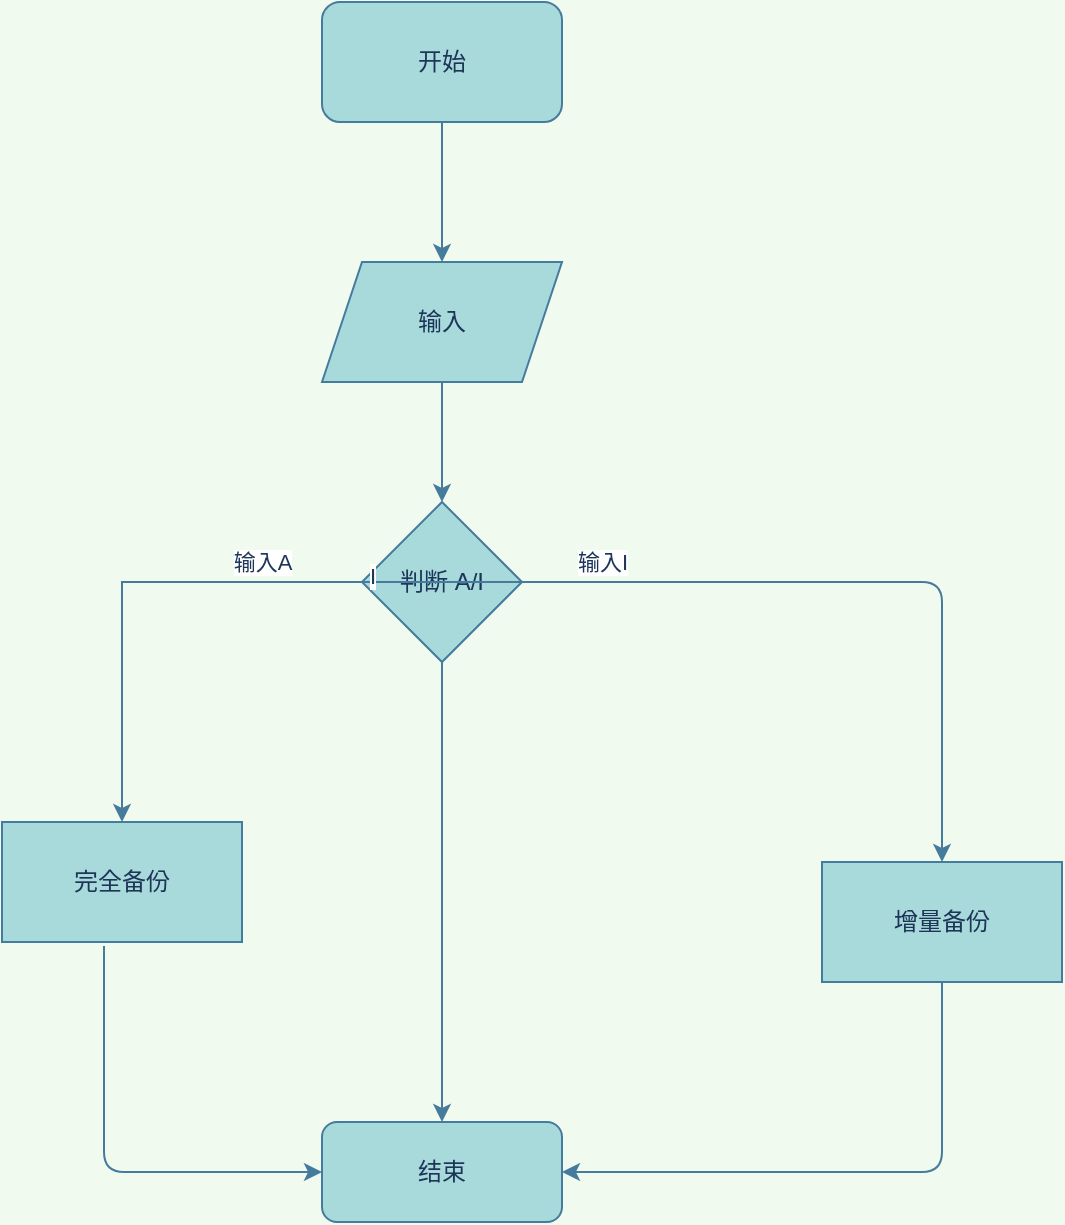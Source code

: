 <mxfile version="13.5.7" type="device"><diagram id="NDZjG3706rbUYQhc5TDf" name="Page-1"><mxGraphModel dx="1422" dy="822" grid="1" gridSize="10" guides="1" tooltips="1" connect="1" arrows="1" fold="1" page="1" pageScale="1" pageWidth="827" pageHeight="1169" background="#F1FAEE" math="0" shadow="0"><root><mxCell id="0"/><mxCell id="1" parent="0"/><mxCell id="t3R7jkDnnGibak_0f-d1-15" value="" style="edgeStyle=orthogonalEdgeStyle;rounded=0;orthogonalLoop=1;jettySize=auto;html=1;labelBackgroundColor=#F1FAEE;strokeColor=#457B9D;fontColor=#1D3557;" edge="1" parent="1" source="t3R7jkDnnGibak_0f-d1-1" target="t3R7jkDnnGibak_0f-d1-3"><mxGeometry relative="1" as="geometry"/></mxCell><mxCell id="t3R7jkDnnGibak_0f-d1-1" value="开始" style="rounded=1;whiteSpace=wrap;html=1;fillColor=#A8DADC;strokeColor=#457B9D;fontColor=#1D3557;" vertex="1" parent="1"><mxGeometry x="190" y="50" width="120" height="60" as="geometry"/></mxCell><mxCell id="t3R7jkDnnGibak_0f-d1-16" value="" style="edgeStyle=orthogonalEdgeStyle;rounded=0;orthogonalLoop=1;jettySize=auto;html=1;labelBackgroundColor=#F1FAEE;strokeColor=#457B9D;fontColor=#1D3557;" edge="1" parent="1" source="t3R7jkDnnGibak_0f-d1-3" target="t3R7jkDnnGibak_0f-d1-5"><mxGeometry relative="1" as="geometry"/></mxCell><mxCell id="t3R7jkDnnGibak_0f-d1-3" value="输入" style="shape=parallelogram;perimeter=parallelogramPerimeter;whiteSpace=wrap;html=1;fixedSize=1;fillColor=#A8DADC;strokeColor=#457B9D;fontColor=#1D3557;" vertex="1" parent="1"><mxGeometry x="190" y="180" width="120" height="60" as="geometry"/></mxCell><mxCell id="t3R7jkDnnGibak_0f-d1-23" value="" style="edgeStyle=orthogonalEdgeStyle;curved=0;rounded=0;sketch=0;orthogonalLoop=1;jettySize=auto;html=1;strokeColor=#457B9D;fillColor=#A8DADC;fontColor=#1D3557;" edge="1" parent="1" source="t3R7jkDnnGibak_0f-d1-5" target="t3R7jkDnnGibak_0f-d1-22"><mxGeometry relative="1" as="geometry"/></mxCell><mxCell id="t3R7jkDnnGibak_0f-d1-24" value="输入A" style="edgeLabel;html=1;align=center;verticalAlign=middle;resizable=0;points=[];fontColor=#1D3557;" vertex="1" connectable="0" parent="t3R7jkDnnGibak_0f-d1-23"><mxGeometry x="-0.583" y="2" relative="1" as="geometry"><mxPoint y="-12" as="offset"/></mxGeometry></mxCell><mxCell id="t3R7jkDnnGibak_0f-d1-5" value="判断 A/I" style="rhombus;whiteSpace=wrap;html=1;fillColor=#A8DADC;strokeColor=#457B9D;fontColor=#1D3557;" vertex="1" parent="1"><mxGeometry x="210" y="300" width="80" height="80" as="geometry"/></mxCell><mxCell id="t3R7jkDnnGibak_0f-d1-6" value="结束" style="rounded=1;whiteSpace=wrap;html=1;fillColor=#A8DADC;strokeColor=#457B9D;fontColor=#1D3557;" vertex="1" parent="1"><mxGeometry x="190" y="610" width="120" height="50" as="geometry"/></mxCell><mxCell id="t3R7jkDnnGibak_0f-d1-7" value="增量备份" style="rounded=0;whiteSpace=wrap;html=1;fillColor=#A8DADC;strokeColor=#457B9D;fontColor=#1D3557;" vertex="1" parent="1"><mxGeometry x="440" y="480" width="120" height="60" as="geometry"/></mxCell><mxCell id="t3R7jkDnnGibak_0f-d1-8" value="" style="edgeStyle=elbowEdgeStyle;elbow=horizontal;endArrow=classic;html=1;exitX=1;exitY=0.5;exitDx=0;exitDy=0;labelBackgroundColor=#F1FAEE;strokeColor=#457B9D;fontColor=#1D3557;" edge="1" parent="1"><mxGeometry width="50" height="50" relative="1" as="geometry"><mxPoint x="180" y="340" as="sourcePoint"/><mxPoint x="500" y="480" as="targetPoint"/><Array as="points"><mxPoint x="500" y="400"/></Array></mxGeometry></mxCell><mxCell id="t3R7jkDnnGibak_0f-d1-20" value="I" style="edgeLabel;html=1;align=center;verticalAlign=middle;resizable=0;points=[];fontColor=#1D3557;" vertex="1" connectable="0" parent="t3R7jkDnnGibak_0f-d1-8"><mxGeometry x="-0.848" y="3" relative="1" as="geometry"><mxPoint as="offset"/></mxGeometry></mxCell><mxCell id="t3R7jkDnnGibak_0f-d1-25" value="输入I" style="edgeLabel;html=1;align=center;verticalAlign=middle;resizable=0;points=[];fontColor=#1D3557;" vertex="1" connectable="0" parent="t3R7jkDnnGibak_0f-d1-8"><mxGeometry x="-0.83" y="3" relative="1" as="geometry"><mxPoint x="111" y="-7" as="offset"/></mxGeometry></mxCell><mxCell id="t3R7jkDnnGibak_0f-d1-22" value="完全备份" style="whiteSpace=wrap;html=1;fontColor=#1D3557;strokeColor=#457B9D;fillColor=#A8DADC;" vertex="1" parent="1"><mxGeometry x="30" y="460" width="120" height="60" as="geometry"/></mxCell><mxCell id="t3R7jkDnnGibak_0f-d1-26" value="" style="edgeStyle=segmentEdgeStyle;endArrow=classic;html=1;strokeColor=#457B9D;fillColor=#A8DADC;fontColor=#1D3557;exitX=0.5;exitY=1;exitDx=0;exitDy=0;entryX=0.5;entryY=0;entryDx=0;entryDy=0;" edge="1" parent="1" source="t3R7jkDnnGibak_0f-d1-5" target="t3R7jkDnnGibak_0f-d1-6"><mxGeometry width="50" height="50" relative="1" as="geometry"><mxPoint x="560" y="450" as="sourcePoint"/><mxPoint x="610" y="400" as="targetPoint"/><Array as="points"><mxPoint x="250" y="590"/><mxPoint x="250" y="590"/></Array></mxGeometry></mxCell><mxCell id="t3R7jkDnnGibak_0f-d1-27" value="" style="edgeStyle=elbowEdgeStyle;elbow=vertical;endArrow=classic;html=1;strokeColor=#457B9D;fillColor=#A8DADC;fontColor=#1D3557;exitX=0.5;exitY=1;exitDx=0;exitDy=0;entryX=1;entryY=0.5;entryDx=0;entryDy=0;" edge="1" parent="1" source="t3R7jkDnnGibak_0f-d1-7" target="t3R7jkDnnGibak_0f-d1-6"><mxGeometry width="50" height="50" relative="1" as="geometry"><mxPoint x="560" y="450" as="sourcePoint"/><mxPoint x="350" y="718" as="targetPoint"/><Array as="points"><mxPoint x="460" y="635"/><mxPoint x="460" y="630"/><mxPoint x="410" y="630"/><mxPoint x="450" y="715"/></Array></mxGeometry></mxCell><mxCell id="t3R7jkDnnGibak_0f-d1-28" value="" style="edgeStyle=elbowEdgeStyle;elbow=vertical;endArrow=classic;html=1;strokeColor=#457B9D;fillColor=#A8DADC;fontColor=#1D3557;exitX=0.425;exitY=1.033;exitDx=0;exitDy=0;exitPerimeter=0;entryX=0;entryY=0.5;entryDx=0;entryDy=0;" edge="1" parent="1" source="t3R7jkDnnGibak_0f-d1-22" target="t3R7jkDnnGibak_0f-d1-6"><mxGeometry width="50" height="50" relative="1" as="geometry"><mxPoint x="560" y="450" as="sourcePoint"/><mxPoint x="610" y="400" as="targetPoint"/><Array as="points"><mxPoint x="140" y="635"/></Array></mxGeometry></mxCell></root></mxGraphModel></diagram></mxfile>